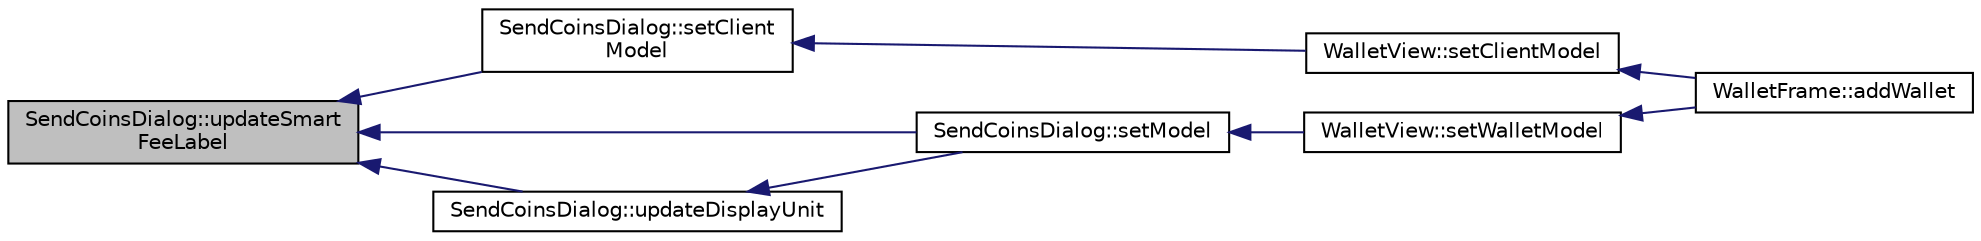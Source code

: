 digraph "SendCoinsDialog::updateSmartFeeLabel"
{
  edge [fontname="Helvetica",fontsize="10",labelfontname="Helvetica",labelfontsize="10"];
  node [fontname="Helvetica",fontsize="10",shape=record];
  rankdir="LR";
  Node1846 [label="SendCoinsDialog::updateSmart\lFeeLabel",height=0.2,width=0.4,color="black", fillcolor="grey75", style="filled", fontcolor="black"];
  Node1846 -> Node1847 [dir="back",color="midnightblue",fontsize="10",style="solid",fontname="Helvetica"];
  Node1847 [label="SendCoinsDialog::setClient\lModel",height=0.2,width=0.4,color="black", fillcolor="white", style="filled",URL="$class_send_coins_dialog.html#a360a23c02bd0e581b78603ccb863eb79"];
  Node1847 -> Node1848 [dir="back",color="midnightblue",fontsize="10",style="solid",fontname="Helvetica"];
  Node1848 [label="WalletView::setClientModel",height=0.2,width=0.4,color="black", fillcolor="white", style="filled",URL="$class_wallet_view.html#a46d9a8d93adfdcc29cae9ff0d44c313e",tooltip="Set the client model. "];
  Node1848 -> Node1849 [dir="back",color="midnightblue",fontsize="10",style="solid",fontname="Helvetica"];
  Node1849 [label="WalletFrame::addWallet",height=0.2,width=0.4,color="black", fillcolor="white", style="filled",URL="$class_wallet_frame.html#aa199c3f27654199d84c365cf86167d86"];
  Node1846 -> Node1850 [dir="back",color="midnightblue",fontsize="10",style="solid",fontname="Helvetica"];
  Node1850 [label="SendCoinsDialog::setModel",height=0.2,width=0.4,color="black", fillcolor="white", style="filled",URL="$class_send_coins_dialog.html#a73a6c1b1850a334ee652ac167713a2aa"];
  Node1850 -> Node1851 [dir="back",color="midnightblue",fontsize="10",style="solid",fontname="Helvetica"];
  Node1851 [label="WalletView::setWalletModel",height=0.2,width=0.4,color="black", fillcolor="white", style="filled",URL="$class_wallet_view.html#a0a37ff693a4f9c1e5ddc23f9cd3913be",tooltip="Set the wallet model. "];
  Node1851 -> Node1849 [dir="back",color="midnightblue",fontsize="10",style="solid",fontname="Helvetica"];
  Node1846 -> Node1852 [dir="back",color="midnightblue",fontsize="10",style="solid",fontname="Helvetica"];
  Node1852 [label="SendCoinsDialog::updateDisplayUnit",height=0.2,width=0.4,color="black", fillcolor="white", style="filled",URL="$class_send_coins_dialog.html#a74815ad8502b126200b6fd2e59e9f042"];
  Node1852 -> Node1850 [dir="back",color="midnightblue",fontsize="10",style="solid",fontname="Helvetica"];
}
